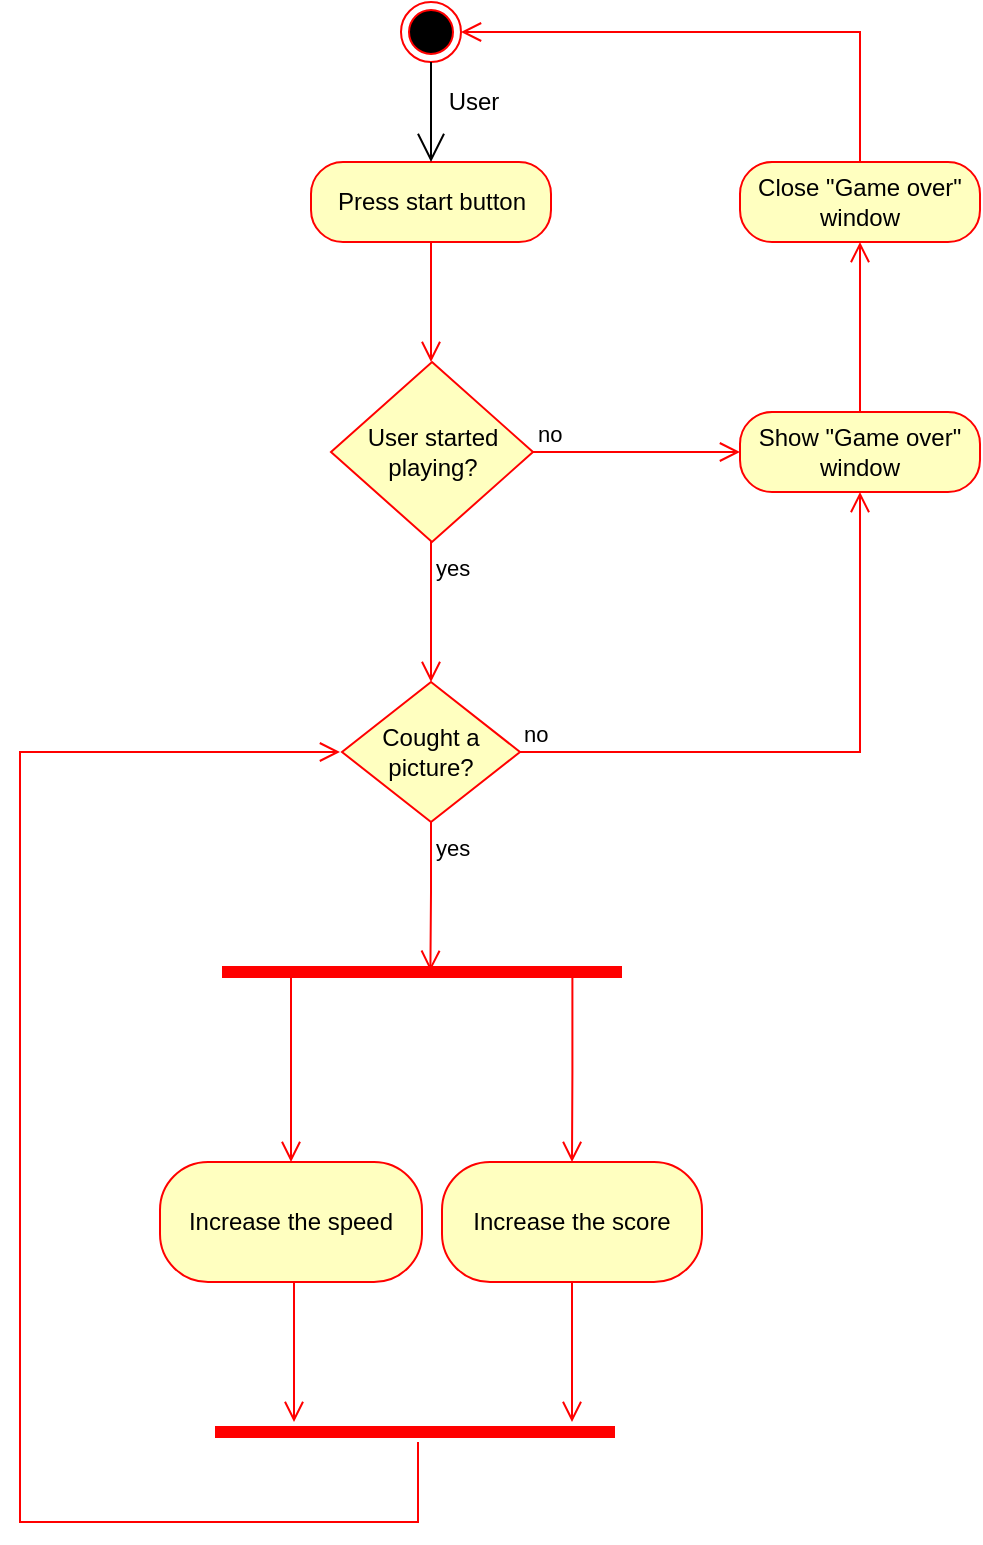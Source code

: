 <mxfile version="14.6.10" type="github">
  <diagram id="C5RBs43oDa-KdzZeNtuy" name="Page-1">
    <mxGraphModel dx="1136" dy="870" grid="1" gridSize="10" guides="1" tooltips="1" connect="1" arrows="1" fold="1" page="1" pageScale="1" pageWidth="827" pageHeight="1169" math="0" shadow="0">
      <root>
        <mxCell id="WIyWlLk6GJQsqaUBKTNV-0" />
        <mxCell id="WIyWlLk6GJQsqaUBKTNV-1" parent="WIyWlLk6GJQsqaUBKTNV-0" />
        <mxCell id="-lYO-OYgZtAXmxxTqnO0-30" value="" style="ellipse;html=1;shape=endState;fillColor=#000000;strokeColor=#ff0000;" parent="WIyWlLk6GJQsqaUBKTNV-1" vertex="1">
          <mxGeometry x="390.5" y="80" width="30" height="30" as="geometry" />
        </mxCell>
        <mxCell id="njKxZj_fPYPsNBG_kstX-0" value="Press start button" style="rounded=1;whiteSpace=wrap;html=1;arcSize=40;fontColor=#000000;fillColor=#ffffc0;strokeColor=#ff0000;" vertex="1" parent="WIyWlLk6GJQsqaUBKTNV-1">
          <mxGeometry x="345.5" y="160" width="120" height="40" as="geometry" />
        </mxCell>
        <mxCell id="njKxZj_fPYPsNBG_kstX-1" value="" style="edgeStyle=orthogonalEdgeStyle;html=1;verticalAlign=bottom;endArrow=open;endSize=8;strokeColor=#ff0000;rounded=0;" edge="1" source="njKxZj_fPYPsNBG_kstX-0" parent="WIyWlLk6GJQsqaUBKTNV-1">
          <mxGeometry relative="1" as="geometry">
            <mxPoint x="405.5" y="260" as="targetPoint" />
          </mxGeometry>
        </mxCell>
        <mxCell id="njKxZj_fPYPsNBG_kstX-2" value="" style="endArrow=open;endFill=1;endSize=12;html=1;rounded=0;edgeStyle=orthogonalEdgeStyle;entryX=0.5;entryY=0;entryDx=0;entryDy=0;" edge="1" parent="WIyWlLk6GJQsqaUBKTNV-1" source="-lYO-OYgZtAXmxxTqnO0-30" target="njKxZj_fPYPsNBG_kstX-0">
          <mxGeometry width="160" relative="1" as="geometry">
            <mxPoint x="646.5" y="480" as="sourcePoint" />
            <mxPoint x="776.5" y="530" as="targetPoint" />
          </mxGeometry>
        </mxCell>
        <mxCell id="njKxZj_fPYPsNBG_kstX-3" value="User" style="text;html=1;strokeColor=none;fillColor=none;align=center;verticalAlign=middle;whiteSpace=wrap;rounded=0;" vertex="1" parent="WIyWlLk6GJQsqaUBKTNV-1">
          <mxGeometry x="406.5" y="120" width="40" height="20" as="geometry" />
        </mxCell>
        <mxCell id="njKxZj_fPYPsNBG_kstX-4" value="User started playing?" style="rhombus;whiteSpace=wrap;html=1;fillColor=#ffffc0;strokeColor=#ff0000;" vertex="1" parent="WIyWlLk6GJQsqaUBKTNV-1">
          <mxGeometry x="355.5" y="260" width="101" height="90" as="geometry" />
        </mxCell>
        <mxCell id="njKxZj_fPYPsNBG_kstX-5" value="no" style="edgeStyle=orthogonalEdgeStyle;html=1;align=left;verticalAlign=bottom;endArrow=open;endSize=8;strokeColor=#ff0000;rounded=0;entryX=0;entryY=0.5;entryDx=0;entryDy=0;" edge="1" source="njKxZj_fPYPsNBG_kstX-4" parent="WIyWlLk6GJQsqaUBKTNV-1" target="njKxZj_fPYPsNBG_kstX-7">
          <mxGeometry x="-1" relative="1" as="geometry">
            <mxPoint x="560" y="295" as="targetPoint" />
          </mxGeometry>
        </mxCell>
        <mxCell id="njKxZj_fPYPsNBG_kstX-6" value="yes" style="edgeStyle=orthogonalEdgeStyle;html=1;align=left;verticalAlign=top;endArrow=open;endSize=8;strokeColor=#ff0000;rounded=0;" edge="1" source="njKxZj_fPYPsNBG_kstX-4" parent="WIyWlLk6GJQsqaUBKTNV-1">
          <mxGeometry x="-1" relative="1" as="geometry">
            <mxPoint x="405.5" y="420" as="targetPoint" />
          </mxGeometry>
        </mxCell>
        <mxCell id="njKxZj_fPYPsNBG_kstX-7" value="Show &quot;Game over&quot; window" style="rounded=1;whiteSpace=wrap;html=1;arcSize=40;fontColor=#000000;fillColor=#ffffc0;strokeColor=#ff0000;" vertex="1" parent="WIyWlLk6GJQsqaUBKTNV-1">
          <mxGeometry x="560" y="285" width="120" height="40" as="geometry" />
        </mxCell>
        <mxCell id="njKxZj_fPYPsNBG_kstX-8" value="" style="edgeStyle=orthogonalEdgeStyle;html=1;verticalAlign=bottom;endArrow=open;endSize=8;strokeColor=#ff0000;rounded=0;entryX=0.5;entryY=1;entryDx=0;entryDy=0;" edge="1" source="njKxZj_fPYPsNBG_kstX-7" parent="WIyWlLk6GJQsqaUBKTNV-1" target="njKxZj_fPYPsNBG_kstX-9">
          <mxGeometry relative="1" as="geometry">
            <mxPoint x="630" y="210" as="targetPoint" />
            <Array as="points">
              <mxPoint x="620" y="240" />
              <mxPoint x="620" y="240" />
            </Array>
          </mxGeometry>
        </mxCell>
        <mxCell id="njKxZj_fPYPsNBG_kstX-9" value="Close &quot;Game over&quot; window" style="rounded=1;whiteSpace=wrap;html=1;arcSize=40;fontColor=#000000;fillColor=#ffffc0;strokeColor=#ff0000;" vertex="1" parent="WIyWlLk6GJQsqaUBKTNV-1">
          <mxGeometry x="560" y="160" width="120" height="40" as="geometry" />
        </mxCell>
        <mxCell id="njKxZj_fPYPsNBG_kstX-10" value="" style="edgeStyle=orthogonalEdgeStyle;html=1;verticalAlign=bottom;endArrow=open;endSize=8;strokeColor=#ff0000;rounded=0;entryX=1;entryY=0.5;entryDx=0;entryDy=0;" edge="1" source="njKxZj_fPYPsNBG_kstX-9" parent="WIyWlLk6GJQsqaUBKTNV-1" target="-lYO-OYgZtAXmxxTqnO0-30">
          <mxGeometry relative="1" as="geometry">
            <mxPoint x="570" y="240" as="targetPoint" />
            <Array as="points">
              <mxPoint x="620" y="95" />
            </Array>
          </mxGeometry>
        </mxCell>
        <mxCell id="njKxZj_fPYPsNBG_kstX-14" value="Increase the speed" style="rounded=1;whiteSpace=wrap;html=1;arcSize=40;fontColor=#000000;fillColor=#ffffc0;strokeColor=#ff0000;" vertex="1" parent="WIyWlLk6GJQsqaUBKTNV-1">
          <mxGeometry x="270" y="660" width="131" height="60" as="geometry" />
        </mxCell>
        <mxCell id="njKxZj_fPYPsNBG_kstX-19" value="Increase the score" style="rounded=1;whiteSpace=wrap;html=1;arcSize=40;fontColor=#000000;fillColor=#ffffc0;strokeColor=#ff0000;" vertex="1" parent="WIyWlLk6GJQsqaUBKTNV-1">
          <mxGeometry x="411" y="660" width="130" height="60" as="geometry" />
        </mxCell>
        <mxCell id="njKxZj_fPYPsNBG_kstX-23" value="" style="shape=line;html=1;strokeWidth=6;strokeColor=#ff0000;" vertex="1" parent="WIyWlLk6GJQsqaUBKTNV-1">
          <mxGeometry x="301" y="560" width="200" height="10" as="geometry" />
        </mxCell>
        <mxCell id="njKxZj_fPYPsNBG_kstX-24" value="" style="edgeStyle=orthogonalEdgeStyle;html=1;verticalAlign=bottom;endArrow=open;endSize=8;strokeColor=#ff0000;rounded=0;entryX=0.5;entryY=0;entryDx=0;entryDy=0;exitX=0.876;exitY=0.483;exitDx=0;exitDy=0;exitPerimeter=0;" edge="1" source="njKxZj_fPYPsNBG_kstX-23" parent="WIyWlLk6GJQsqaUBKTNV-1" target="njKxZj_fPYPsNBG_kstX-19">
          <mxGeometry relative="1" as="geometry">
            <mxPoint x="471" y="640" as="targetPoint" />
            <Array as="points" />
          </mxGeometry>
        </mxCell>
        <mxCell id="njKxZj_fPYPsNBG_kstX-25" value="" style="edgeStyle=orthogonalEdgeStyle;html=1;verticalAlign=bottom;endArrow=open;endSize=8;strokeColor=#ff0000;rounded=0;entryX=0.5;entryY=0;entryDx=0;entryDy=0;exitX=0.197;exitY=0.414;exitDx=0;exitDy=0;exitPerimeter=0;" edge="1" parent="WIyWlLk6GJQsqaUBKTNV-1" source="njKxZj_fPYPsNBG_kstX-23">
          <mxGeometry relative="1" as="geometry">
            <mxPoint x="335.5" y="660" as="targetPoint" />
            <mxPoint x="336" y="590" as="sourcePoint" />
            <Array as="points">
              <mxPoint x="335" y="564" />
            </Array>
          </mxGeometry>
        </mxCell>
        <mxCell id="njKxZj_fPYPsNBG_kstX-27" value="" style="shape=line;html=1;strokeWidth=6;strokeColor=#ff0000;" vertex="1" parent="WIyWlLk6GJQsqaUBKTNV-1">
          <mxGeometry x="297.5" y="790" width="200" height="10" as="geometry" />
        </mxCell>
        <mxCell id="njKxZj_fPYPsNBG_kstX-28" value="" style="edgeStyle=orthogonalEdgeStyle;html=1;verticalAlign=bottom;endArrow=open;endSize=8;strokeColor=#ff0000;rounded=0;" edge="1" source="njKxZj_fPYPsNBG_kstX-27" parent="WIyWlLk6GJQsqaUBKTNV-1">
          <mxGeometry relative="1" as="geometry">
            <mxPoint x="360" y="455" as="targetPoint" />
            <Array as="points">
              <mxPoint x="399" y="840" />
              <mxPoint x="200" y="840" />
              <mxPoint x="200" y="455" />
            </Array>
          </mxGeometry>
        </mxCell>
        <mxCell id="njKxZj_fPYPsNBG_kstX-29" value="" style="edgeStyle=orthogonalEdgeStyle;html=1;verticalAlign=bottom;endArrow=open;endSize=8;strokeColor=#ff0000;rounded=0;exitX=0.5;exitY=1;exitDx=0;exitDy=0;" edge="1" parent="WIyWlLk6GJQsqaUBKTNV-1" source="njKxZj_fPYPsNBG_kstX-19">
          <mxGeometry relative="1" as="geometry">
            <mxPoint x="476" y="790" as="targetPoint" />
            <mxPoint x="475.66" y="740.07" as="sourcePoint" />
            <Array as="points" />
          </mxGeometry>
        </mxCell>
        <mxCell id="njKxZj_fPYPsNBG_kstX-30" value="" style="edgeStyle=orthogonalEdgeStyle;html=1;verticalAlign=bottom;endArrow=open;endSize=8;strokeColor=#ff0000;rounded=0;exitX=0.5;exitY=1;exitDx=0;exitDy=0;" edge="1" parent="WIyWlLk6GJQsqaUBKTNV-1">
          <mxGeometry relative="1" as="geometry">
            <mxPoint x="337" y="790" as="targetPoint" />
            <mxPoint x="337" y="720" as="sourcePoint" />
            <Array as="points">
              <mxPoint x="337" y="740" />
              <mxPoint x="337" y="740" />
            </Array>
          </mxGeometry>
        </mxCell>
        <mxCell id="njKxZj_fPYPsNBG_kstX-34" value="Cought a picture?" style="rhombus;whiteSpace=wrap;html=1;fillColor=#ffffc0;strokeColor=#ff0000;" vertex="1" parent="WIyWlLk6GJQsqaUBKTNV-1">
          <mxGeometry x="361" y="420" width="89" height="70" as="geometry" />
        </mxCell>
        <mxCell id="njKxZj_fPYPsNBG_kstX-35" value="no" style="edgeStyle=orthogonalEdgeStyle;html=1;align=left;verticalAlign=bottom;endArrow=open;endSize=8;strokeColor=#ff0000;rounded=0;entryX=0.5;entryY=1;entryDx=0;entryDy=0;" edge="1" source="njKxZj_fPYPsNBG_kstX-34" parent="WIyWlLk6GJQsqaUBKTNV-1" target="njKxZj_fPYPsNBG_kstX-7">
          <mxGeometry x="-1" relative="1" as="geometry">
            <mxPoint x="541" y="440" as="targetPoint" />
          </mxGeometry>
        </mxCell>
        <mxCell id="njKxZj_fPYPsNBG_kstX-36" value="yes" style="edgeStyle=orthogonalEdgeStyle;html=1;align=left;verticalAlign=top;endArrow=open;endSize=8;strokeColor=#ff0000;rounded=0;entryX=0.521;entryY=0.443;entryDx=0;entryDy=0;entryPerimeter=0;" edge="1" source="njKxZj_fPYPsNBG_kstX-34" parent="WIyWlLk6GJQsqaUBKTNV-1" target="njKxZj_fPYPsNBG_kstX-23">
          <mxGeometry x="-1" relative="1" as="geometry">
            <mxPoint x="401" y="520" as="targetPoint" />
          </mxGeometry>
        </mxCell>
      </root>
    </mxGraphModel>
  </diagram>
</mxfile>
